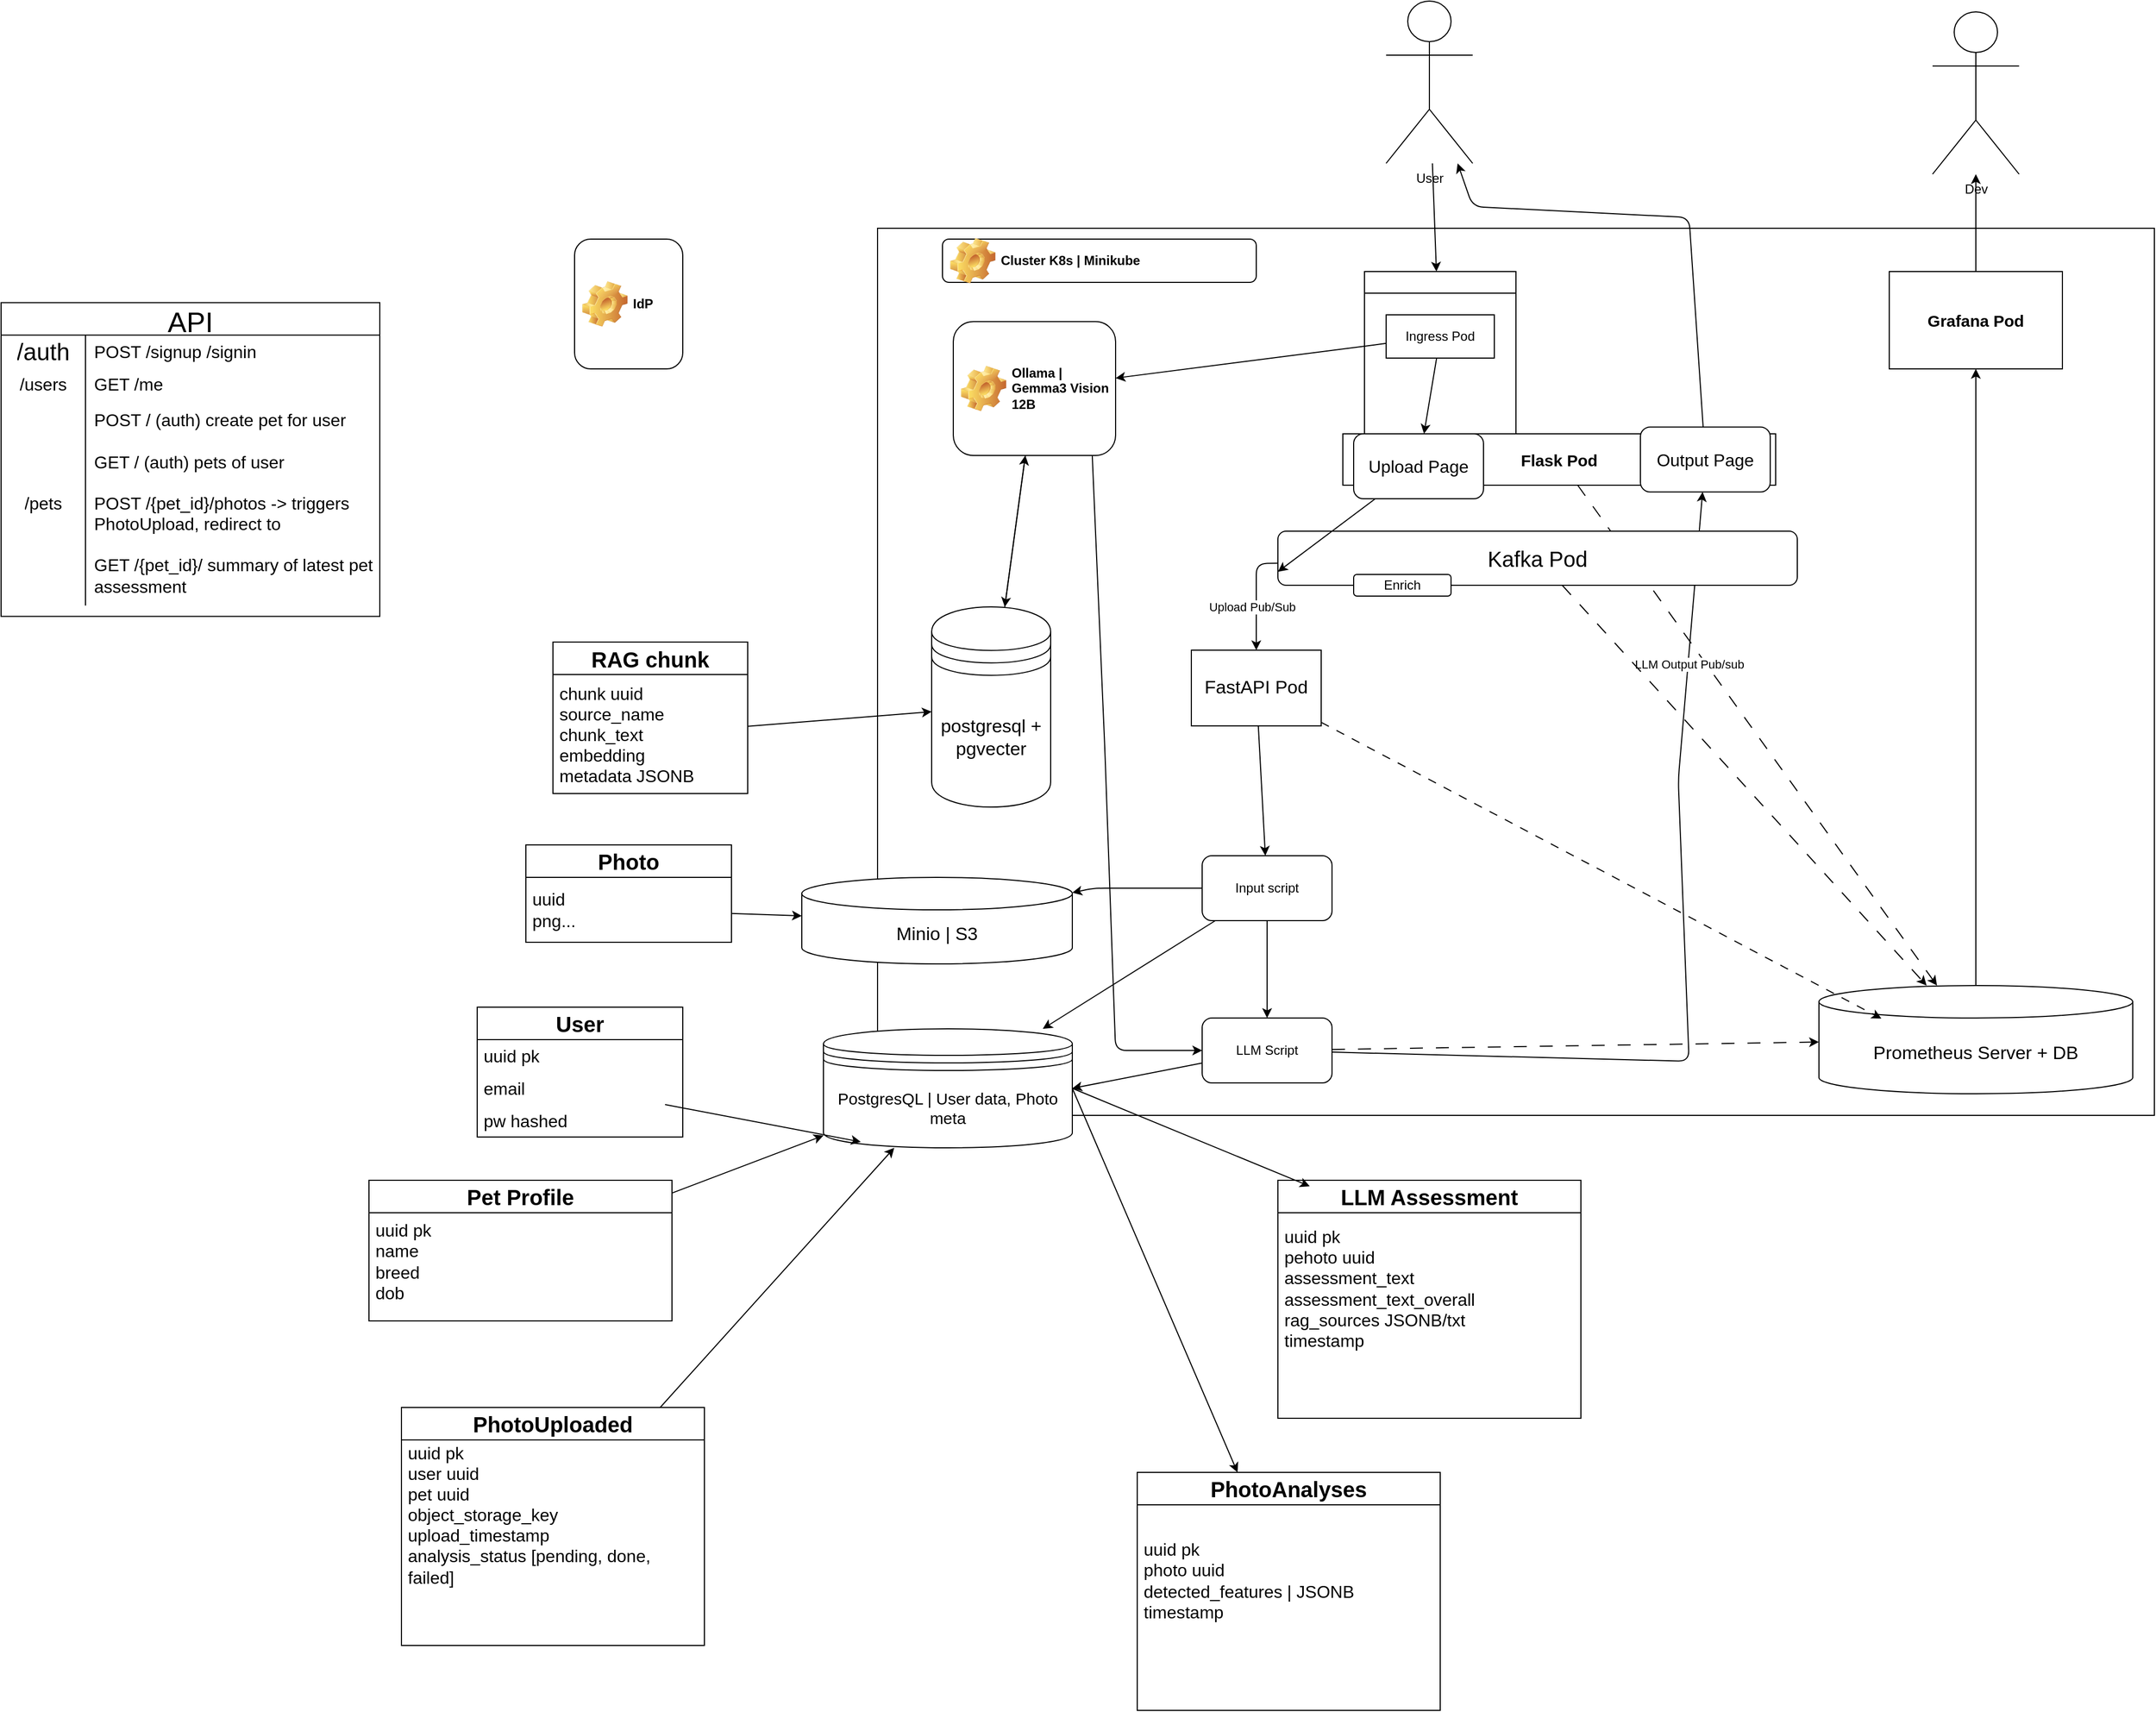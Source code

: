 <mxfile>
    <diagram id="zU4_5WAk3CfICNYooZKo" name="Page-1">
        <mxGraphModel dx="3069" dy="1861" grid="1" gridSize="10" guides="1" tooltips="1" connect="1" arrows="1" fold="1" page="1" pageScale="1" pageWidth="850" pageHeight="1100" math="0" shadow="0">
            <root>
                <mxCell id="0"/>
                <mxCell id="1" parent="0"/>
                <mxCell id="2" value="" style="rounded=0;whiteSpace=wrap;html=1;" vertex="1" parent="1">
                    <mxGeometry x="-230" y="10" width="1180" height="820" as="geometry"/>
                </mxCell>
                <mxCell id="3" value="Cluster K8s | Minikube" style="label;whiteSpace=wrap;html=1;image=img/clipart/Gear_128x128.png" vertex="1" parent="1">
                    <mxGeometry x="-170" y="20" width="290" height="40" as="geometry"/>
                </mxCell>
                <mxCell id="4" value="IdP" style="label;whiteSpace=wrap;html=1;image=img/clipart/Gear_128x128.png" vertex="1" parent="1">
                    <mxGeometry x="-510" y="20" width="100" height="120" as="geometry"/>
                </mxCell>
                <mxCell id="33" style="edgeStyle=none;html=1;" edge="1" parent="1" source="5" target="16">
                    <mxGeometry relative="1" as="geometry"/>
                </mxCell>
                <mxCell id="34" style="edgeStyle=none;html=1;exitX=0.855;exitY=0.968;exitDx=0;exitDy=0;exitPerimeter=0;" edge="1" parent="1" source="5" target="28">
                    <mxGeometry relative="1" as="geometry">
                        <Array as="points">
                            <mxPoint x="-20" y="490"/>
                            <mxPoint x="-10" y="770"/>
                        </Array>
                    </mxGeometry>
                </mxCell>
                <mxCell id="5" value="Ollama | Gemma3 Vision 12B" style="label;whiteSpace=wrap;html=1;image=img/clipart/Gear_128x128.png" vertex="1" parent="1">
                    <mxGeometry x="-160" y="96.25" width="150" height="123.75" as="geometry"/>
                </mxCell>
                <mxCell id="8" value="" style="swimlane;startSize=20;horizontal=1;childLayout=treeLayout;horizontalTree=0;sortEdges=1;resizable=0;containerType=tree;fontSize=12;" vertex="1" parent="1">
                    <mxGeometry x="220" y="50" width="140" height="190" as="geometry"/>
                </mxCell>
                <mxCell id="9" value="Ingress Pod" style="whiteSpace=wrap;html=1;" vertex="1" parent="8">
                    <mxGeometry x="20" y="40" width="100" height="40" as="geometry"/>
                </mxCell>
                <mxCell id="14" value="Minio | S3" style="shape=cylinder3;whiteSpace=wrap;html=1;boundedLbl=1;backgroundOutline=1;size=15;fontSize=17;" vertex="1" parent="1">
                    <mxGeometry x="-300" y="610" width="250" height="80" as="geometry"/>
                </mxCell>
                <mxCell id="99" style="edgeStyle=none;html=1;exitX=1;exitY=0.5;exitDx=0;exitDy=0;" edge="1" parent="1" source="15" target="76">
                    <mxGeometry relative="1" as="geometry"/>
                </mxCell>
                <mxCell id="15" value="PostgresQL | User data, Photo meta" style="shape=datastore;whiteSpace=wrap;html=1;fontSize=15;" vertex="1" parent="1">
                    <mxGeometry x="-280" y="750" width="230" height="110" as="geometry"/>
                </mxCell>
                <mxCell id="40" style="edgeStyle=none;html=1;" edge="1" parent="1" source="16" target="5">
                    <mxGeometry relative="1" as="geometry"/>
                </mxCell>
                <mxCell id="16" value="postgresql + pgvecter" style="shape=datastore;whiteSpace=wrap;html=1;fontSize=17;" vertex="1" parent="1">
                    <mxGeometry x="-180" y="360" width="110" height="185" as="geometry"/>
                </mxCell>
                <mxCell id="53" style="edgeStyle=none;html=1;" edge="1" parent="1" source="17" target="52">
                    <mxGeometry relative="1" as="geometry"/>
                </mxCell>
                <mxCell id="17" value="Prometheus Server + DB" style="shape=cylinder3;whiteSpace=wrap;html=1;boundedLbl=1;backgroundOutline=1;size=15;fontSize=17;" vertex="1" parent="1">
                    <mxGeometry x="640" y="710" width="290" height="100" as="geometry"/>
                </mxCell>
                <mxCell id="24" style="edgeStyle=none;html=1;" edge="1" parent="1" source="9" target="5">
                    <mxGeometry relative="1" as="geometry"/>
                </mxCell>
                <mxCell id="50" style="edgeStyle=none;html=1;dashed=1;dashPattern=12 12;" edge="1" parent="1" source="12" target="17">
                    <mxGeometry relative="1" as="geometry"/>
                </mxCell>
                <mxCell id="12" value="Flask Pod" style="whiteSpace=wrap;html=1;fontSize=15;fontStyle=1" vertex="1" parent="1">
                    <mxGeometry x="200" y="200" width="400" height="47.5" as="geometry"/>
                </mxCell>
                <mxCell id="29" style="edgeStyle=none;html=1;" edge="1" parent="1" source="10" target="27">
                    <mxGeometry relative="1" as="geometry"/>
                </mxCell>
                <mxCell id="10" value="FastAPI Pod" style="whiteSpace=wrap;html=1;fontSize=17;" vertex="1" parent="1">
                    <mxGeometry x="60" y="400" width="120" height="70" as="geometry"/>
                </mxCell>
                <mxCell id="26" style="edgeStyle=none;html=1;" edge="1" parent="1" source="25" target="8">
                    <mxGeometry relative="1" as="geometry"/>
                </mxCell>
                <mxCell id="25" value="User" style="shape=umlActor;verticalLabelPosition=bottom;verticalAlign=top;html=1;outlineConnect=0;" vertex="1" parent="1">
                    <mxGeometry x="240" y="-200" width="80" height="150" as="geometry"/>
                </mxCell>
                <mxCell id="30" style="edgeStyle=none;html=1;" edge="1" parent="1" source="27" target="15">
                    <mxGeometry relative="1" as="geometry"/>
                </mxCell>
                <mxCell id="31" style="edgeStyle=none;html=1;" edge="1" parent="1" source="27" target="14">
                    <mxGeometry relative="1" as="geometry">
                        <Array as="points">
                            <mxPoint x="-30" y="620"/>
                        </Array>
                    </mxGeometry>
                </mxCell>
                <mxCell id="32" style="edgeStyle=none;html=1;" edge="1" parent="1" source="27" target="28">
                    <mxGeometry relative="1" as="geometry"/>
                </mxCell>
                <mxCell id="27" value="Input script" style="rounded=1;whiteSpace=wrap;html=1;" vertex="1" parent="1">
                    <mxGeometry x="70" y="590" width="120" height="60" as="geometry"/>
                </mxCell>
                <mxCell id="41" style="edgeStyle=none;html=1;" edge="1" parent="1" source="28" target="47">
                    <mxGeometry relative="1" as="geometry">
                        <Array as="points">
                            <mxPoint x="520" y="780"/>
                            <mxPoint x="510" y="520"/>
                        </Array>
                    </mxGeometry>
                </mxCell>
                <mxCell id="42" value="LLM Output Pub/sub" style="edgeLabel;html=1;align=center;verticalAlign=middle;resizable=0;points=[];" vertex="1" connectable="0" parent="41">
                    <mxGeometry x="0.629" y="-1" relative="1" as="geometry">
                        <mxPoint as="offset"/>
                    </mxGeometry>
                </mxCell>
                <mxCell id="48" style="edgeStyle=none;html=1;dashed=1;dashPattern=12 12;" edge="1" parent="1" source="28" target="17">
                    <mxGeometry relative="1" as="geometry"/>
                </mxCell>
                <mxCell id="97" style="edgeStyle=none;html=1;entryX=1;entryY=0.5;entryDx=0;entryDy=0;" edge="1" parent="1" source="28" target="15">
                    <mxGeometry relative="1" as="geometry"/>
                </mxCell>
                <mxCell id="28" value="LLM Script" style="rounded=1;whiteSpace=wrap;html=1;" vertex="1" parent="1">
                    <mxGeometry x="70" y="740" width="120" height="60" as="geometry"/>
                </mxCell>
                <mxCell id="37" style="edgeStyle=none;html=1;" edge="1" parent="1" source="35" target="10">
                    <mxGeometry relative="1" as="geometry">
                        <Array as="points">
                            <mxPoint x="120" y="320"/>
                        </Array>
                    </mxGeometry>
                </mxCell>
                <mxCell id="38" value="Upload Pub/Sub" style="edgeLabel;html=1;align=center;verticalAlign=middle;resizable=0;points=[];" vertex="1" connectable="0" parent="37">
                    <mxGeometry x="-0.205" y="-4" relative="1" as="geometry">
                        <mxPoint y="20" as="offset"/>
                    </mxGeometry>
                </mxCell>
                <mxCell id="51" style="edgeStyle=none;html=1;dashed=1;dashPattern=12 12;" edge="1" parent="1" source="35" target="17">
                    <mxGeometry relative="1" as="geometry"/>
                </mxCell>
                <mxCell id="35" value="Kafka Pod" style="rounded=1;whiteSpace=wrap;html=1;fontSize=20;" vertex="1" parent="1">
                    <mxGeometry x="140" y="290" width="480" height="50" as="geometry"/>
                </mxCell>
                <mxCell id="46" style="edgeStyle=none;html=1;entryX=0;entryY=0.75;entryDx=0;entryDy=0;" edge="1" parent="1" source="44" target="35">
                    <mxGeometry relative="1" as="geometry"/>
                </mxCell>
                <mxCell id="44" value="Upload Page" style="rounded=1;whiteSpace=wrap;html=1;fontSize=16;" vertex="1" parent="1">
                    <mxGeometry x="210" y="200" width="120" height="60" as="geometry"/>
                </mxCell>
                <mxCell id="45" style="edgeStyle=none;html=1;" edge="1" parent="1" source="9" target="44">
                    <mxGeometry relative="1" as="geometry"/>
                </mxCell>
                <mxCell id="47" value="Output Page" style="rounded=1;whiteSpace=wrap;html=1;fontSize=16;" vertex="1" parent="1">
                    <mxGeometry x="475" y="193.75" width="120" height="60" as="geometry"/>
                </mxCell>
                <mxCell id="49" style="edgeStyle=none;html=1;entryX=0.199;entryY=0.305;entryDx=0;entryDy=0;entryPerimeter=0;dashed=1;dashPattern=8 8;" edge="1" parent="1" source="10" target="17">
                    <mxGeometry relative="1" as="geometry"/>
                </mxCell>
                <mxCell id="57" style="edgeStyle=none;html=1;" edge="1" parent="1" source="52" target="54">
                    <mxGeometry relative="1" as="geometry"/>
                </mxCell>
                <mxCell id="52" value="Grafana Pod" style="whiteSpace=wrap;html=1;fontSize=15;fontStyle=1" vertex="1" parent="1">
                    <mxGeometry x="705" y="50" width="160" height="90" as="geometry"/>
                </mxCell>
                <mxCell id="54" value="Dev" style="shape=umlActor;verticalLabelPosition=bottom;verticalAlign=top;html=1;outlineConnect=0;" vertex="1" parent="1">
                    <mxGeometry x="745" y="-190" width="80" height="150" as="geometry"/>
                </mxCell>
                <mxCell id="58" style="edgeStyle=none;html=1;" edge="1" parent="1" source="47" target="25">
                    <mxGeometry relative="1" as="geometry">
                        <Array as="points">
                            <mxPoint x="520"/>
                            <mxPoint x="320" y="-10"/>
                        </Array>
                    </mxGeometry>
                </mxCell>
                <mxCell id="59" value="Enrich" style="rounded=1;whiteSpace=wrap;html=1;" vertex="1" parent="1">
                    <mxGeometry x="210" y="330" width="90" height="20" as="geometry"/>
                </mxCell>
                <mxCell id="60" value="User" style="swimlane;fontStyle=1;childLayout=stackLayout;horizontal=1;startSize=30;horizontalStack=0;resizeParent=1;resizeParentMax=0;resizeLast=0;collapsible=1;marginBottom=0;whiteSpace=wrap;html=1;fontSize=20;" vertex="1" parent="1">
                    <mxGeometry x="-600" y="730" width="190" height="120" as="geometry"/>
                </mxCell>
                <mxCell id="61" value="uuid pk" style="text;strokeColor=none;fillColor=none;align=left;verticalAlign=middle;spacingLeft=4;spacingRight=4;overflow=hidden;points=[[0,0.5],[1,0.5]];portConstraint=eastwest;rotatable=0;whiteSpace=wrap;html=1;fontSize=16;" vertex="1" parent="60">
                    <mxGeometry y="30" width="190" height="30" as="geometry"/>
                </mxCell>
                <mxCell id="62" value="email" style="text;strokeColor=none;fillColor=none;align=left;verticalAlign=middle;spacingLeft=4;spacingRight=4;overflow=hidden;points=[[0,0.5],[1,0.5]];portConstraint=eastwest;rotatable=0;whiteSpace=wrap;html=1;fontSize=16;" vertex="1" parent="60">
                    <mxGeometry y="60" width="190" height="30" as="geometry"/>
                </mxCell>
                <mxCell id="63" value="pw hashed" style="text;strokeColor=none;fillColor=none;align=left;verticalAlign=middle;spacingLeft=4;spacingRight=4;overflow=hidden;points=[[0,0.5],[1,0.5]];portConstraint=eastwest;rotatable=0;whiteSpace=wrap;html=1;fontSize=16;" vertex="1" parent="60">
                    <mxGeometry y="90" width="190" height="30" as="geometry"/>
                </mxCell>
                <mxCell id="93" style="edgeStyle=none;html=1;" edge="1" parent="1" source="64" target="15">
                    <mxGeometry relative="1" as="geometry"/>
                </mxCell>
                <mxCell id="64" value="Pet Profile" style="swimlane;fontStyle=1;childLayout=stackLayout;horizontal=1;startSize=30;horizontalStack=0;resizeParent=1;resizeParentMax=0;resizeLast=0;collapsible=1;marginBottom=0;whiteSpace=wrap;html=1;fontSize=20;" vertex="1" parent="1">
                    <mxGeometry x="-700" y="890" width="280" height="130" as="geometry"/>
                </mxCell>
                <mxCell id="65" value="uuid pk&lt;div&gt;name&lt;/div&gt;&lt;div&gt;breed&lt;/div&gt;&lt;div&gt;dob&lt;/div&gt;" style="text;strokeColor=none;fillColor=none;align=left;verticalAlign=middle;spacingLeft=4;spacingRight=4;overflow=hidden;points=[[0,0.5],[1,0.5]];portConstraint=eastwest;rotatable=0;whiteSpace=wrap;html=1;fontSize=16;" vertex="1" parent="64">
                    <mxGeometry y="30" width="280" height="90" as="geometry"/>
                </mxCell>
                <mxCell id="67" value="&lt;div&gt;&lt;br&gt;&lt;/div&gt;" style="text;strokeColor=none;fillColor=none;align=left;verticalAlign=middle;spacingLeft=4;spacingRight=4;overflow=hidden;points=[[0,0.5],[1,0.5]];portConstraint=eastwest;rotatable=0;whiteSpace=wrap;html=1;fontSize=16;" vertex="1" parent="64">
                    <mxGeometry y="120" width="280" height="10" as="geometry"/>
                </mxCell>
                <mxCell id="94" style="edgeStyle=none;html=1;" edge="1" parent="1" source="73" target="15">
                    <mxGeometry relative="1" as="geometry"/>
                </mxCell>
                <mxCell id="73" value="PhotoUploaded" style="swimlane;fontStyle=1;childLayout=stackLayout;horizontal=1;startSize=30;horizontalStack=0;resizeParent=1;resizeParentMax=0;resizeLast=0;collapsible=1;marginBottom=0;whiteSpace=wrap;html=1;fontSize=20;" vertex="1" parent="1">
                    <mxGeometry x="-670" y="1100" width="280" height="220" as="geometry"/>
                </mxCell>
                <mxCell id="74" value="uuid pk&lt;div&gt;&lt;span style=&quot;background-color: transparent;&quot;&gt;user uuid&lt;/span&gt;&lt;/div&gt;&lt;div&gt;&lt;span style=&quot;background-color: transparent;&quot;&gt;pet uuid&lt;/span&gt;&lt;/div&gt;&lt;div&gt;&lt;span style=&quot;background-color: transparent;&quot;&gt;object_storage_key&lt;/span&gt;&lt;/div&gt;&lt;div&gt;&lt;span style=&quot;background-color: transparent;&quot;&gt;upload_timestamp&lt;/span&gt;&lt;/div&gt;&lt;div&gt;&lt;span style=&quot;background-color: transparent;&quot;&gt;analysis_status [pending, done, failed]&lt;/span&gt;&lt;/div&gt;&lt;div&gt;last_updated&lt;/div&gt;" style="text;strokeColor=none;fillColor=none;align=left;verticalAlign=middle;spacingLeft=4;spacingRight=4;overflow=hidden;points=[[0,0.5],[1,0.5]];portConstraint=eastwest;rotatable=0;whiteSpace=wrap;html=1;fontSize=16;" vertex="1" parent="73">
                    <mxGeometry y="30" width="280" height="140" as="geometry"/>
                </mxCell>
                <mxCell id="75" value="&lt;div&gt;&lt;br&gt;&lt;/div&gt;" style="text;strokeColor=none;fillColor=none;align=left;verticalAlign=middle;spacingLeft=4;spacingRight=4;overflow=hidden;points=[[0,0.5],[1,0.5]];portConstraint=eastwest;rotatable=0;whiteSpace=wrap;html=1;fontSize=16;" vertex="1" parent="73">
                    <mxGeometry y="170" width="280" height="50" as="geometry"/>
                </mxCell>
                <mxCell id="76" value="PhotoAnalyses" style="swimlane;fontStyle=1;childLayout=stackLayout;horizontal=1;startSize=30;horizontalStack=0;resizeParent=1;resizeParentMax=0;resizeLast=0;collapsible=1;marginBottom=0;whiteSpace=wrap;html=1;fontSize=20;" vertex="1" parent="1">
                    <mxGeometry x="10" y="1160" width="280" height="220" as="geometry"/>
                </mxCell>
                <mxCell id="77" value="uuid pk&lt;div&gt;photo uuid&lt;/div&gt;&lt;div&gt;detected_features | JSONB&lt;/div&gt;&lt;div&gt;timestamp&lt;/div&gt;" style="text;strokeColor=none;fillColor=none;align=left;verticalAlign=middle;spacingLeft=4;spacingRight=4;overflow=hidden;points=[[0,0.5],[1,0.5]];portConstraint=eastwest;rotatable=0;whiteSpace=wrap;html=1;fontSize=16;" vertex="1" parent="76">
                    <mxGeometry y="30" width="280" height="140" as="geometry"/>
                </mxCell>
                <mxCell id="78" value="&lt;div&gt;&lt;br&gt;&lt;/div&gt;" style="text;strokeColor=none;fillColor=none;align=left;verticalAlign=middle;spacingLeft=4;spacingRight=4;overflow=hidden;points=[[0,0.5],[1,0.5]];portConstraint=eastwest;rotatable=0;whiteSpace=wrap;html=1;fontSize=16;" vertex="1" parent="76">
                    <mxGeometry y="170" width="280" height="50" as="geometry"/>
                </mxCell>
                <mxCell id="79" value="LLM Assessment" style="swimlane;fontStyle=1;childLayout=stackLayout;horizontal=1;startSize=30;horizontalStack=0;resizeParent=1;resizeParentMax=0;resizeLast=0;collapsible=1;marginBottom=0;whiteSpace=wrap;html=1;fontSize=20;" vertex="1" parent="1">
                    <mxGeometry x="140" y="890" width="280" height="220" as="geometry"/>
                </mxCell>
                <mxCell id="80" value="uuid pk&lt;div&gt;pehoto uuid&lt;/div&gt;&lt;div&gt;assessment_text&lt;br&gt;assessment_text_overall&lt;/div&gt;&lt;div&gt;rag_sources JSONB/txt&lt;/div&gt;&lt;div&gt;timestamp&lt;/div&gt;" style="text;strokeColor=none;fillColor=none;align=left;verticalAlign=middle;spacingLeft=4;spacingRight=4;overflow=hidden;points=[[0,0.5],[1,0.5]];portConstraint=eastwest;rotatable=0;whiteSpace=wrap;html=1;fontSize=16;" vertex="1" parent="79">
                    <mxGeometry y="30" width="280" height="140" as="geometry"/>
                </mxCell>
                <mxCell id="81" value="&lt;div&gt;&lt;br&gt;&lt;/div&gt;" style="text;strokeColor=none;fillColor=none;align=left;verticalAlign=middle;spacingLeft=4;spacingRight=4;overflow=hidden;points=[[0,0.5],[1,0.5]];portConstraint=eastwest;rotatable=0;whiteSpace=wrap;html=1;fontSize=16;" vertex="1" parent="79">
                    <mxGeometry y="170" width="280" height="50" as="geometry"/>
                </mxCell>
                <mxCell id="82" value="RAG chunk" style="swimlane;fontStyle=1;childLayout=stackLayout;horizontal=1;startSize=30;horizontalStack=0;resizeParent=1;resizeParentMax=0;resizeLast=0;collapsible=1;marginBottom=0;whiteSpace=wrap;html=1;fontSize=20;" vertex="1" parent="1">
                    <mxGeometry x="-530" y="392.5" width="180" height="140" as="geometry"/>
                </mxCell>
                <mxCell id="83" value="chunk uuid&lt;div&gt;source_name&lt;/div&gt;&lt;div&gt;chunk_text&lt;/div&gt;&lt;div&gt;embedding&lt;/div&gt;&lt;div&gt;metadata JSONB&lt;/div&gt;" style="text;strokeColor=none;fillColor=none;align=left;verticalAlign=middle;spacingLeft=4;spacingRight=4;overflow=hidden;points=[[0,0.5],[1,0.5]];portConstraint=eastwest;rotatable=0;whiteSpace=wrap;html=1;fontSize=16;" vertex="1" parent="82">
                    <mxGeometry y="30" width="180" height="110" as="geometry"/>
                </mxCell>
                <mxCell id="86" style="edgeStyle=none;html=1;" edge="1" parent="1" source="83" target="16">
                    <mxGeometry relative="1" as="geometry"/>
                </mxCell>
                <mxCell id="87" value="Photo" style="swimlane;fontStyle=1;childLayout=stackLayout;horizontal=1;startSize=30;horizontalStack=0;resizeParent=1;resizeParentMax=0;resizeLast=0;collapsible=1;marginBottom=0;whiteSpace=wrap;html=1;fontSize=20;" vertex="1" parent="1">
                    <mxGeometry x="-555" y="580" width="190" height="90" as="geometry"/>
                </mxCell>
                <mxCell id="88" value="&lt;div&gt;uuid&lt;/div&gt;&lt;div&gt;png...&lt;/div&gt;" style="text;strokeColor=none;fillColor=none;align=left;verticalAlign=middle;spacingLeft=4;spacingRight=4;overflow=hidden;points=[[0,0.5],[1,0.5]];portConstraint=eastwest;rotatable=0;whiteSpace=wrap;html=1;fontSize=16;" vertex="1" parent="87">
                    <mxGeometry y="30" width="190" height="60" as="geometry"/>
                </mxCell>
                <mxCell id="91" style="edgeStyle=none;html=1;" edge="1" parent="1" source="88" target="14">
                    <mxGeometry relative="1" as="geometry"/>
                </mxCell>
                <mxCell id="92" style="edgeStyle=none;html=1;entryX=0.15;entryY=0.95;entryDx=0;entryDy=0;entryPerimeter=0;" edge="1" parent="1" source="62" target="15">
                    <mxGeometry relative="1" as="geometry"/>
                </mxCell>
                <mxCell id="98" style="edgeStyle=none;html=1;exitX=1;exitY=0.5;exitDx=0;exitDy=0;entryX=0.105;entryY=0.025;entryDx=0;entryDy=0;entryPerimeter=0;" edge="1" parent="1" source="15" target="79">
                    <mxGeometry relative="1" as="geometry"/>
                </mxCell>
                <mxCell id="100" value="API" style="shape=table;startSize=30;container=1;collapsible=0;childLayout=tableLayout;fixedRows=1;rowLines=0;fontStyle=0;strokeColor=default;fontSize=26;" vertex="1" parent="1">
                    <mxGeometry x="-1040" y="78.75" width="350" height="290" as="geometry"/>
                </mxCell>
                <mxCell id="101" value="" style="shape=tableRow;horizontal=0;startSize=0;swimlaneHead=0;swimlaneBody=0;top=0;left=0;bottom=0;right=0;collapsible=0;dropTarget=0;fillColor=none;points=[[0,0.5],[1,0.5]];portConstraint=eastwest;strokeColor=inherit;fontSize=16;" vertex="1" parent="100">
                    <mxGeometry y="30" width="350" height="30" as="geometry"/>
                </mxCell>
                <mxCell id="102" value="/auth" style="shape=partialRectangle;html=1;whiteSpace=wrap;connectable=0;fillColor=none;top=0;left=0;bottom=0;right=0;overflow=hidden;pointerEvents=1;strokeColor=inherit;fontSize=22;" vertex="1" parent="101">
                    <mxGeometry width="78" height="30" as="geometry">
                        <mxRectangle width="78" height="30" as="alternateBounds"/>
                    </mxGeometry>
                </mxCell>
                <mxCell id="103" value="POST /signup /signin" style="shape=partialRectangle;html=1;whiteSpace=wrap;connectable=0;fillColor=none;top=0;left=0;bottom=0;right=0;align=left;spacingLeft=6;overflow=hidden;strokeColor=inherit;fontSize=16;" vertex="1" parent="101">
                    <mxGeometry x="78" width="272" height="30" as="geometry">
                        <mxRectangle width="272" height="30" as="alternateBounds"/>
                    </mxGeometry>
                </mxCell>
                <mxCell id="104" value="" style="shape=tableRow;horizontal=0;startSize=0;swimlaneHead=0;swimlaneBody=0;top=0;left=0;bottom=0;right=0;collapsible=0;dropTarget=0;fillColor=none;points=[[0,0.5],[1,0.5]];portConstraint=eastwest;strokeColor=inherit;fontSize=16;" vertex="1" parent="100">
                    <mxGeometry y="60" width="350" height="30" as="geometry"/>
                </mxCell>
                <mxCell id="105" value="/users" style="shape=partialRectangle;html=1;whiteSpace=wrap;connectable=0;fillColor=none;top=0;left=0;bottom=0;right=0;overflow=hidden;strokeColor=inherit;fontSize=16;" vertex="1" parent="104">
                    <mxGeometry width="78" height="30" as="geometry">
                        <mxRectangle width="78" height="30" as="alternateBounds"/>
                    </mxGeometry>
                </mxCell>
                <mxCell id="106" value="GET /me" style="shape=partialRectangle;html=1;whiteSpace=wrap;connectable=0;fillColor=none;top=0;left=0;bottom=0;right=0;align=left;spacingLeft=6;overflow=hidden;strokeColor=inherit;fontSize=16;" vertex="1" parent="104">
                    <mxGeometry x="78" width="272" height="30" as="geometry">
                        <mxRectangle width="272" height="30" as="alternateBounds"/>
                    </mxGeometry>
                </mxCell>
                <mxCell id="107" value="" style="shape=tableRow;horizontal=0;startSize=0;swimlaneHead=0;swimlaneBody=0;top=0;left=0;bottom=0;right=0;collapsible=0;dropTarget=0;fillColor=none;points=[[0,0.5],[1,0.5]];portConstraint=eastwest;strokeColor=inherit;fontSize=16;" vertex="1" parent="100">
                    <mxGeometry y="90" width="350" height="190" as="geometry"/>
                </mxCell>
                <mxCell id="108" value="/pets" style="shape=partialRectangle;html=1;whiteSpace=wrap;connectable=0;fillColor=none;top=0;left=0;bottom=0;right=0;overflow=hidden;strokeColor=inherit;fontSize=16;" vertex="1" parent="107">
                    <mxGeometry width="78" height="190" as="geometry">
                        <mxRectangle width="78" height="190" as="alternateBounds"/>
                    </mxGeometry>
                </mxCell>
                <mxCell id="109" value="POST / (auth) create pet for user&lt;div&gt;&lt;font color=&quot;#000000&quot;&gt;&lt;br&gt;&lt;/font&gt;&lt;div&gt;GET / (auth) pets of user&lt;/div&gt;&lt;div&gt;&lt;br&gt;&lt;/div&gt;&lt;div&gt;POST /{pet_id}/photos -&amp;gt; triggers PhotoUpload, redirect to&amp;nbsp;&lt;/div&gt;&lt;div&gt;&lt;br&gt;&lt;/div&gt;&lt;div&gt;GET /{pet_id}/ summary of latest pet assessment&lt;/div&gt;&lt;/div&gt;" style="shape=partialRectangle;html=1;whiteSpace=wrap;connectable=0;fillColor=none;top=0;left=0;bottom=0;right=0;align=left;spacingLeft=6;overflow=hidden;strokeColor=inherit;fontSize=16;" vertex="1" parent="107">
                    <mxGeometry x="78" width="272" height="190" as="geometry">
                        <mxRectangle width="272" height="190" as="alternateBounds"/>
                    </mxGeometry>
                </mxCell>
            </root>
        </mxGraphModel>
    </diagram>
</mxfile>